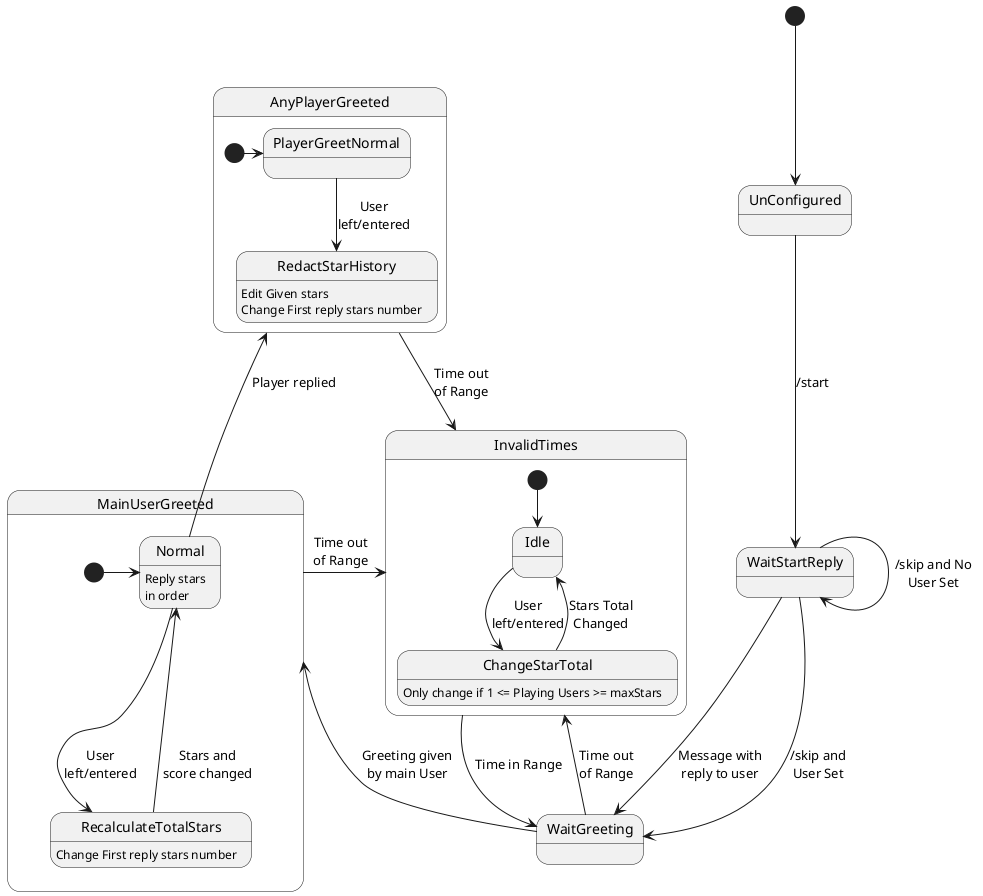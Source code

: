 @startuml
'https://plantuml.com/state-diagram

[*] --> UnConfigured

UnConfigured --> WaitStartReply : /start
WaitStartReply --> WaitGreeting : Message with\nreply to user
WaitStartReply --> WaitStartReply : /skip and No\nUser Set
WaitStartReply --> WaitGreeting : /skip and\nUser Set

WaitGreeting --> InvalidTimes : Time out\nof Range
MainUserGreeted -> InvalidTimes : Time out\nof Range
AnyPlayerGreeted --> InvalidTimes : Time out\nof Range
InvalidTimes --> WaitGreeting : Time in Range
WaitGreeting --> MainUserGreeted : Greeting given\nby main User
state MainUserGreeted {
    Normal : Reply stars
    Normal : in order
    [*] -> Normal
    Normal -> AnyPlayerGreeted : Player replied
    Normal --> RecalculateTotalStars : User\nleft/entered
    RecalculateTotalStars --> Normal : Stars and\nscore changed
    RecalculateTotalStars : Change First reply stars number
}

state AnyPlayerGreeted {
    [*] -> PlayerGreetNormal
    PlayerGreetNormal --> RedactStarHistory : User\nleft/entered
    RedactStarHistory : Edit Given stars
    RedactStarHistory : Change First reply stars number

}

state InvalidTimes {
    [*] --> Idle
    Idle --> ChangeStarTotal : User\nleft/entered
    ChangeStarTotal --> Idle : Stars Total\nChanged
    ChangeStarTotal : Only change if 1 <= Playing Users >= maxStars
}

@enduml